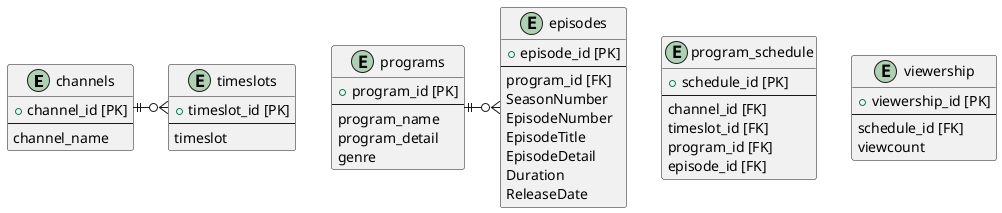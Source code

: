 @startuml

entity "channels" as e01 {
+ channel_id [PK]
--
  channel_name
}

entity "timeslots" as e02 {
+ timeslot_id [PK]
--
  timeslot
}

entity "programs" as e03 {
+ program_id [PK]
--
  program_name
  program_detail
  genre
}

entity "episodes" as e04 {
+ episode_id [PK]
--
  program_id [FK]
  SeasonNumber
  EpisodeNumber
  EpisodeTitle
  EpisodeDetail
  Duration
  ReleaseDate
}

entity "program_schedule" as e05 {
+ schedule_id [PK]
--
  channel_id [FK]
  timeslot_id [FK]
  program_id [FK]
  episode_id [FK]
}

entity "viewership" as e06 {
+  viewership_id [PK]
--
  schedule_id [FK]
  viewcount
}

e01 ||-o{ e02
e03 ||-o{ e04

@enduml
